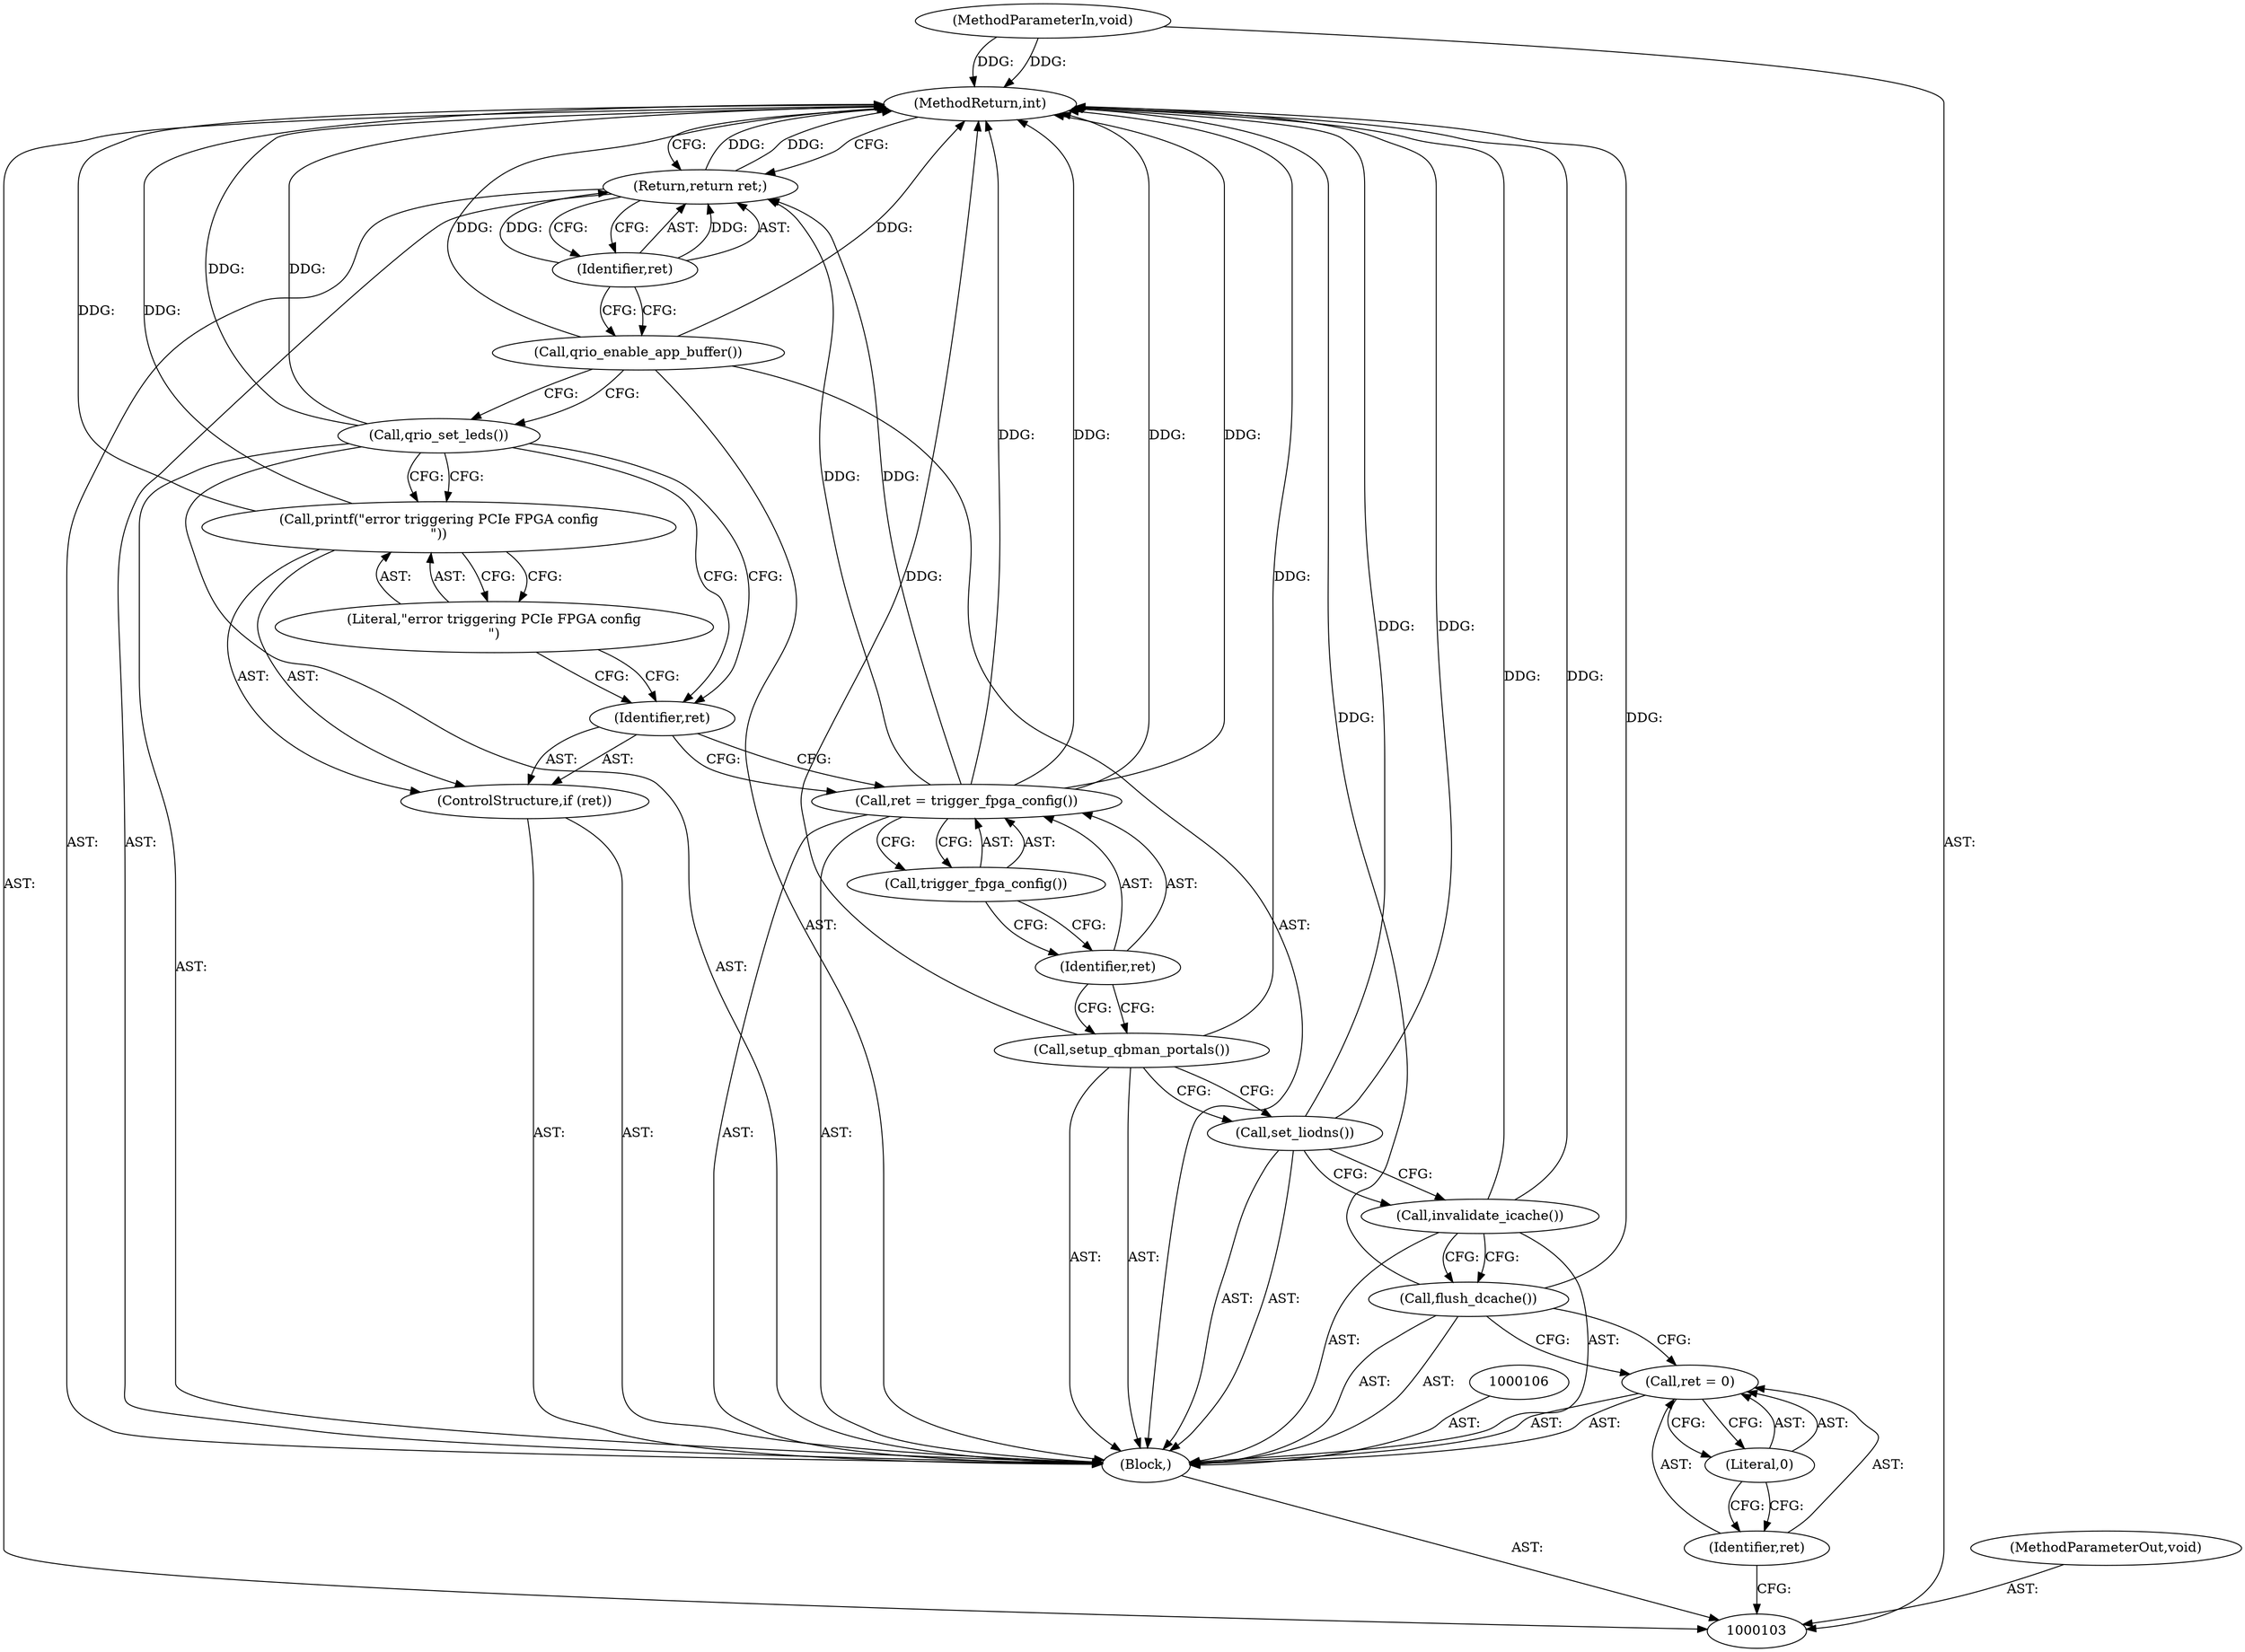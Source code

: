 digraph "1_u-boot_master_3" {
"1000125" [label="(MethodReturn,int)"];
"1000104" [label="(MethodParameterIn,void)"];
"1000160" [label="(MethodParameterOut,void)"];
"1000114" [label="(Call,ret = trigger_fpga_config())"];
"1000115" [label="(Identifier,ret)"];
"1000116" [label="(Call,trigger_fpga_config())"];
"1000117" [label="(ControlStructure,if (ret))"];
"1000118" [label="(Identifier,ret)"];
"1000119" [label="(Call,printf(\"error triggering PCIe FPGA config\n\"))"];
"1000120" [label="(Literal,\"error triggering PCIe FPGA config\n\")"];
"1000121" [label="(Call,qrio_set_leds())"];
"1000122" [label="(Call,qrio_enable_app_buffer())"];
"1000105" [label="(Block,)"];
"1000123" [label="(Return,return ret;)"];
"1000124" [label="(Identifier,ret)"];
"1000109" [label="(Literal,0)"];
"1000107" [label="(Call,ret = 0)"];
"1000108" [label="(Identifier,ret)"];
"1000110" [label="(Call,flush_dcache())"];
"1000111" [label="(Call,invalidate_icache())"];
"1000112" [label="(Call,set_liodns())"];
"1000113" [label="(Call,setup_qbman_portals())"];
"1000125" -> "1000103"  [label="AST: "];
"1000125" -> "1000123"  [label="CFG: "];
"1000104" -> "1000125"  [label="DDG: "];
"1000112" -> "1000125"  [label="DDG: "];
"1000122" -> "1000125"  [label="DDG: "];
"1000119" -> "1000125"  [label="DDG: "];
"1000114" -> "1000125"  [label="DDG: "];
"1000114" -> "1000125"  [label="DDG: "];
"1000121" -> "1000125"  [label="DDG: "];
"1000113" -> "1000125"  [label="DDG: "];
"1000110" -> "1000125"  [label="DDG: "];
"1000111" -> "1000125"  [label="DDG: "];
"1000123" -> "1000125"  [label="DDG: "];
"1000104" -> "1000103"  [label="AST: "];
"1000104" -> "1000125"  [label="DDG: "];
"1000160" -> "1000103"  [label="AST: "];
"1000114" -> "1000105"  [label="AST: "];
"1000114" -> "1000116"  [label="CFG: "];
"1000115" -> "1000114"  [label="AST: "];
"1000116" -> "1000114"  [label="AST: "];
"1000118" -> "1000114"  [label="CFG: "];
"1000114" -> "1000125"  [label="DDG: "];
"1000114" -> "1000125"  [label="DDG: "];
"1000114" -> "1000123"  [label="DDG: "];
"1000115" -> "1000114"  [label="AST: "];
"1000115" -> "1000113"  [label="CFG: "];
"1000116" -> "1000115"  [label="CFG: "];
"1000116" -> "1000114"  [label="AST: "];
"1000116" -> "1000115"  [label="CFG: "];
"1000114" -> "1000116"  [label="CFG: "];
"1000117" -> "1000105"  [label="AST: "];
"1000118" -> "1000117"  [label="AST: "];
"1000119" -> "1000117"  [label="AST: "];
"1000118" -> "1000117"  [label="AST: "];
"1000118" -> "1000114"  [label="CFG: "];
"1000120" -> "1000118"  [label="CFG: "];
"1000121" -> "1000118"  [label="CFG: "];
"1000119" -> "1000117"  [label="AST: "];
"1000119" -> "1000120"  [label="CFG: "];
"1000120" -> "1000119"  [label="AST: "];
"1000121" -> "1000119"  [label="CFG: "];
"1000119" -> "1000125"  [label="DDG: "];
"1000120" -> "1000119"  [label="AST: "];
"1000120" -> "1000118"  [label="CFG: "];
"1000119" -> "1000120"  [label="CFG: "];
"1000121" -> "1000105"  [label="AST: "];
"1000121" -> "1000119"  [label="CFG: "];
"1000121" -> "1000118"  [label="CFG: "];
"1000122" -> "1000121"  [label="CFG: "];
"1000121" -> "1000125"  [label="DDG: "];
"1000122" -> "1000105"  [label="AST: "];
"1000122" -> "1000121"  [label="CFG: "];
"1000124" -> "1000122"  [label="CFG: "];
"1000122" -> "1000125"  [label="DDG: "];
"1000105" -> "1000103"  [label="AST: "];
"1000106" -> "1000105"  [label="AST: "];
"1000107" -> "1000105"  [label="AST: "];
"1000110" -> "1000105"  [label="AST: "];
"1000111" -> "1000105"  [label="AST: "];
"1000112" -> "1000105"  [label="AST: "];
"1000113" -> "1000105"  [label="AST: "];
"1000114" -> "1000105"  [label="AST: "];
"1000117" -> "1000105"  [label="AST: "];
"1000121" -> "1000105"  [label="AST: "];
"1000122" -> "1000105"  [label="AST: "];
"1000123" -> "1000105"  [label="AST: "];
"1000123" -> "1000105"  [label="AST: "];
"1000123" -> "1000124"  [label="CFG: "];
"1000124" -> "1000123"  [label="AST: "];
"1000125" -> "1000123"  [label="CFG: "];
"1000123" -> "1000125"  [label="DDG: "];
"1000124" -> "1000123"  [label="DDG: "];
"1000114" -> "1000123"  [label="DDG: "];
"1000124" -> "1000123"  [label="AST: "];
"1000124" -> "1000122"  [label="CFG: "];
"1000123" -> "1000124"  [label="CFG: "];
"1000124" -> "1000123"  [label="DDG: "];
"1000109" -> "1000107"  [label="AST: "];
"1000109" -> "1000108"  [label="CFG: "];
"1000107" -> "1000109"  [label="CFG: "];
"1000107" -> "1000105"  [label="AST: "];
"1000107" -> "1000109"  [label="CFG: "];
"1000108" -> "1000107"  [label="AST: "];
"1000109" -> "1000107"  [label="AST: "];
"1000110" -> "1000107"  [label="CFG: "];
"1000108" -> "1000107"  [label="AST: "];
"1000108" -> "1000103"  [label="CFG: "];
"1000109" -> "1000108"  [label="CFG: "];
"1000110" -> "1000105"  [label="AST: "];
"1000110" -> "1000107"  [label="CFG: "];
"1000111" -> "1000110"  [label="CFG: "];
"1000110" -> "1000125"  [label="DDG: "];
"1000111" -> "1000105"  [label="AST: "];
"1000111" -> "1000110"  [label="CFG: "];
"1000112" -> "1000111"  [label="CFG: "];
"1000111" -> "1000125"  [label="DDG: "];
"1000112" -> "1000105"  [label="AST: "];
"1000112" -> "1000111"  [label="CFG: "];
"1000113" -> "1000112"  [label="CFG: "];
"1000112" -> "1000125"  [label="DDG: "];
"1000113" -> "1000105"  [label="AST: "];
"1000113" -> "1000112"  [label="CFG: "];
"1000115" -> "1000113"  [label="CFG: "];
"1000113" -> "1000125"  [label="DDG: "];
}
